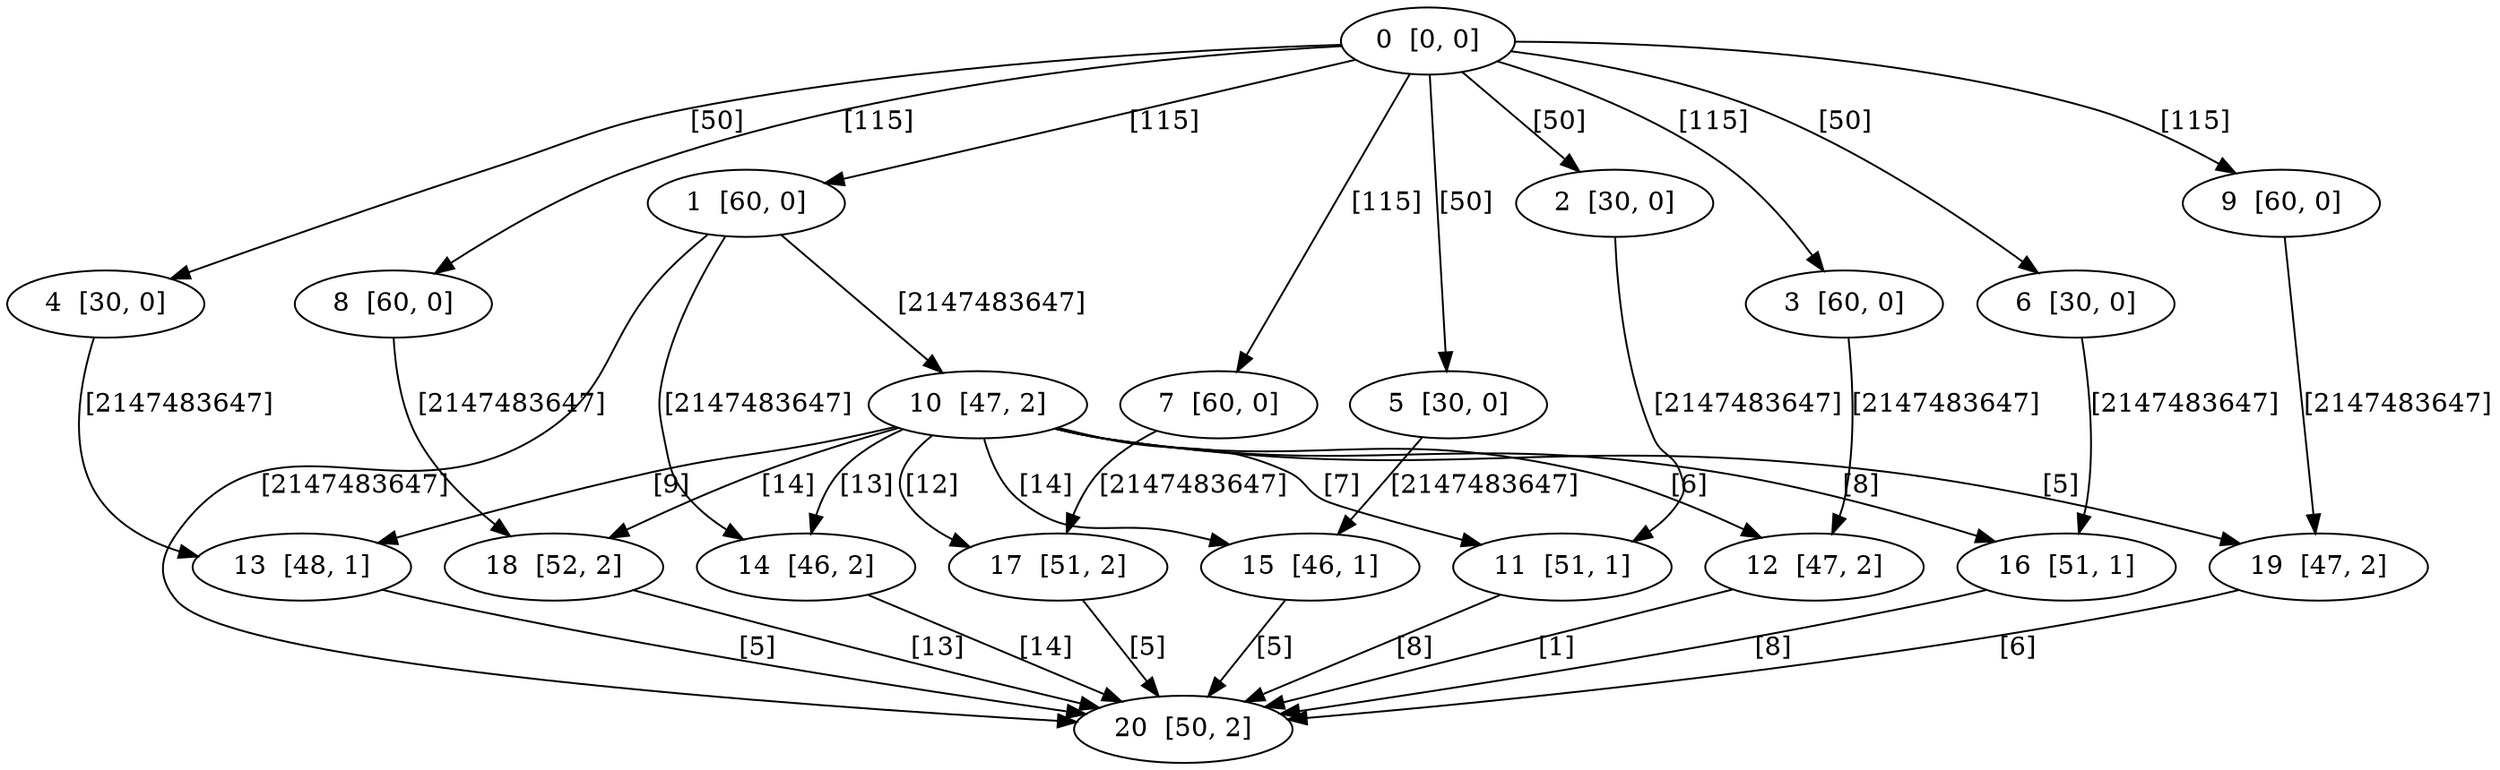 digraph DAG {
    0  [label="0  [0, 0]"]
    1  [label="1  [60, 0]"]
    2  [label="2  [30, 0]"]
    3  [label="3  [60, 0]"]
    4  [label="4  [30, 0]"]
    5  [label="5  [30, 0]"]
    6  [label="6  [30, 0]"]
    7  [label="7  [60, 0]"]
    8  [label="8  [60, 0]"]
    9  [label="9  [60, 0]"]
    10  [label="10  [47, 2]"]
    11  [label="11  [51, 1]"]
    12  [label="12  [47, 2]"]
    13  [label="13  [48, 1]"]
    14  [label="14  [46, 2]"]
    15  [label="15  [46, 1]"]
    16  [label="16  [51, 1]"]
    17  [label="17  [51, 2]"]
    18  [label="18  [52, 2]"]
    19  [label="19  [47, 2]"]
    20  [label="20  [50, 2]"]

    0 -> 1    [ label = "[115]" ]
    0 -> 2    [ label = "[50]" ]
    0 -> 3    [ label = "[115]" ]
    0 -> 4    [ label = "[50]" ]
    0 -> 5    [ label = "[50]" ]
    0 -> 6    [ label = "[50]" ]
    0 -> 7    [ label = "[115]" ]
    0 -> 8    [ label = "[115]" ]
    0 -> 9    [ label = "[115]" ]
    1 -> 10    [ label = "[2147483647]" ]
    1 -> 14    [ label = "[2147483647]" ]
    1 -> 20    [ label = "[2147483647]" ]
    2 -> 11    [ label = "[2147483647]" ]
    3 -> 12    [ label = "[2147483647]" ]
    4 -> 13    [ label = "[2147483647]" ]
    5 -> 15    [ label = "[2147483647]" ]
    6 -> 16    [ label = "[2147483647]" ]
    7 -> 17    [ label = "[2147483647]" ]
    8 -> 18    [ label = "[2147483647]" ]
    9 -> 19    [ label = "[2147483647]" ]
    10 -> 11    [ label = "[7]" ]
    10 -> 12    [ label = "[6]" ]
    10 -> 13    [ label = "[9]" ]
    10 -> 14    [ label = "[13]" ]
    10 -> 15    [ label = "[14]" ]
    10 -> 16    [ label = "[8]" ]
    10 -> 17    [ label = "[12]" ]
    10 -> 18    [ label = "[14]" ]
    10 -> 19    [ label = "[5]" ]
    11 -> 20    [ label = "[8]" ]
    12 -> 20    [ label = "[1]" ]
    13 -> 20    [ label = "[5]" ]
    14 -> 20    [ label = "[14]" ]
    15 -> 20    [ label = "[5]" ]
    16 -> 20    [ label = "[8]" ]
    17 -> 20    [ label = "[5]" ]
    18 -> 20    [ label = "[13]" ]
    19 -> 20    [ label = "[6]" ]
}
